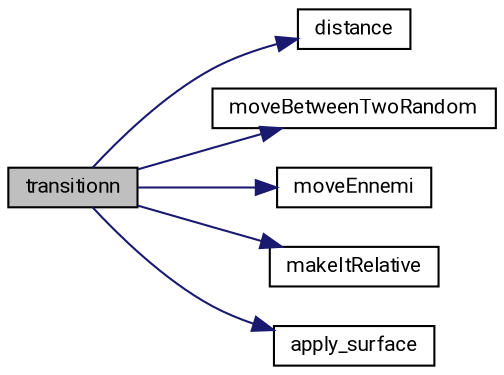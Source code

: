 digraph "transitionn"
{
 // LATEX_PDF_SIZE
  edge [fontname="Roboto",fontsize="10",labelfontname="Roboto",labelfontsize="10"];
  node [fontname="Roboto",fontsize="10",shape=record];
  rankdir="LR";
  Node2 [label="transitionn",height=0.2,width=0.4,color="black", fillcolor="grey75", style="filled", fontcolor="black",tooltip=" "];
  Node2 -> Node3 [color="midnightblue",fontsize="10",style="solid",fontname="Roboto"];
  Node3 [label="distance",height=0.2,width=0.4,color="black", fillcolor="white", style="filled",URL="$AI_8c.html#afdda9b9d6e6368688ac61d458ea62990",tooltip=" "];
  Node2 -> Node4 [color="midnightblue",fontsize="10",style="solid",fontname="Roboto"];
  Node4 [label="moveBetweenTwoRandom",height=0.2,width=0.4,color="black", fillcolor="white", style="filled",URL="$SDL__move_8c.html#a4e34bd1e8cd999c1e80b56a93ad36b25",tooltip=" "];
  Node2 -> Node5 [color="midnightblue",fontsize="10",style="solid",fontname="Roboto"];
  Node5 [label="moveEnnemi",height=0.2,width=0.4,color="black", fillcolor="white", style="filled",URL="$AI_8c.html#a3b66dca38fbed2c237956238a05dd6e5",tooltip=" "];
  Node2 -> Node6 [color="midnightblue",fontsize="10",style="solid",fontname="Roboto"];
  Node6 [label="makeItRelative",height=0.2,width=0.4,color="black", fillcolor="white", style="filled",URL="$SDL__scrolling_8c.html#a195939235fc4e32206ff56a74081576f",tooltip=" "];
  Node2 -> Node7 [color="midnightblue",fontsize="10",style="solid",fontname="Roboto"];
  Node7 [label="apply_surface",height=0.2,width=0.4,color="black", fillcolor="white", style="filled",URL="$SDL__animation_8c.html#a87468ff26c3de0d98037c2cff18aa20f",tooltip=" "];
}
